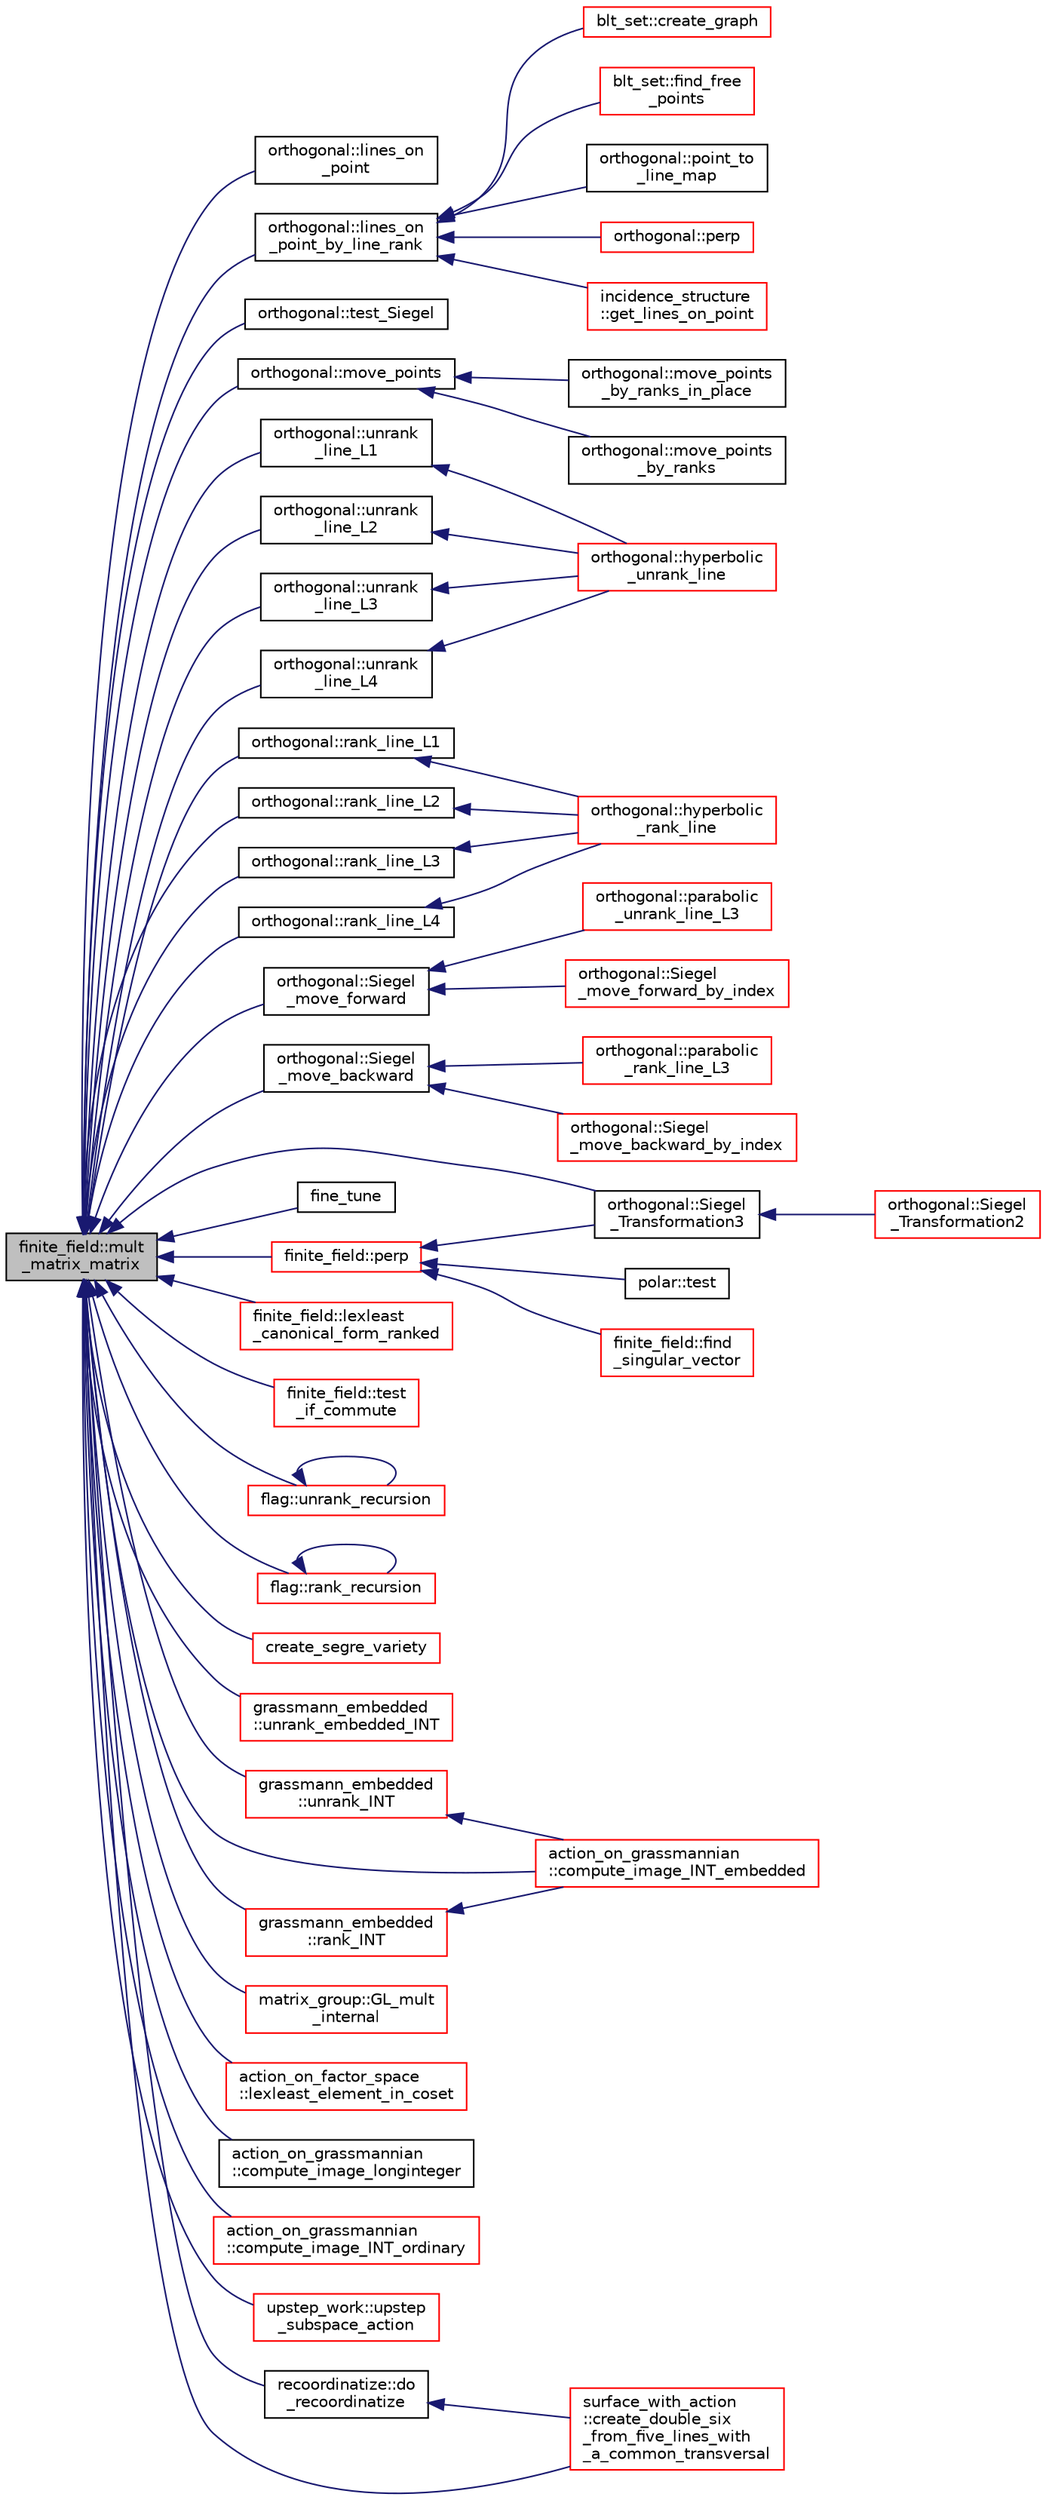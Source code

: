 digraph "finite_field::mult_matrix_matrix"
{
  edge [fontname="Helvetica",fontsize="10",labelfontname="Helvetica",labelfontsize="10"];
  node [fontname="Helvetica",fontsize="10",shape=record];
  rankdir="LR";
  Node11693 [label="finite_field::mult\l_matrix_matrix",height=0.2,width=0.4,color="black", fillcolor="grey75", style="filled", fontcolor="black"];
  Node11693 -> Node11694 [dir="back",color="midnightblue",fontsize="10",style="solid",fontname="Helvetica"];
  Node11694 [label="orthogonal::lines_on\l_point",height=0.2,width=0.4,color="black", fillcolor="white", style="filled",URL="$d7/daa/classorthogonal.html#aa3249c7fddbc156af817fb274e41c914"];
  Node11693 -> Node11695 [dir="back",color="midnightblue",fontsize="10",style="solid",fontname="Helvetica"];
  Node11695 [label="orthogonal::lines_on\l_point_by_line_rank",height=0.2,width=0.4,color="black", fillcolor="white", style="filled",URL="$d7/daa/classorthogonal.html#adc21874b6da3cd3585c704994fb538aa"];
  Node11695 -> Node11696 [dir="back",color="midnightblue",fontsize="10",style="solid",fontname="Helvetica"];
  Node11696 [label="blt_set::create_graph",height=0.2,width=0.4,color="red", fillcolor="white", style="filled",URL="$d1/d3d/classblt__set.html#ae92249ece99ffbc92e93e49cd5d5dccf"];
  Node11695 -> Node11699 [dir="back",color="midnightblue",fontsize="10",style="solid",fontname="Helvetica"];
  Node11699 [label="blt_set::find_free\l_points",height=0.2,width=0.4,color="red", fillcolor="white", style="filled",URL="$d1/d3d/classblt__set.html#a71f82dd3dc4a901ea2a0949d2f1af302"];
  Node11695 -> Node11701 [dir="back",color="midnightblue",fontsize="10",style="solid",fontname="Helvetica"];
  Node11701 [label="orthogonal::point_to\l_line_map",height=0.2,width=0.4,color="black", fillcolor="white", style="filled",URL="$d7/daa/classorthogonal.html#a1eae48671390d1c251303be93b45f9e4"];
  Node11695 -> Node11702 [dir="back",color="midnightblue",fontsize="10",style="solid",fontname="Helvetica"];
  Node11702 [label="orthogonal::perp",height=0.2,width=0.4,color="red", fillcolor="white", style="filled",URL="$d7/daa/classorthogonal.html#ae80e0fa8d1e8caddb9afbb466e3d3189"];
  Node11695 -> Node11733 [dir="back",color="midnightblue",fontsize="10",style="solid",fontname="Helvetica"];
  Node11733 [label="incidence_structure\l::get_lines_on_point",height=0.2,width=0.4,color="red", fillcolor="white", style="filled",URL="$da/d8a/classincidence__structure.html#a09148fd9478525b4a65c8e44833d1861"];
  Node11693 -> Node11778 [dir="back",color="midnightblue",fontsize="10",style="solid",fontname="Helvetica"];
  Node11778 [label="orthogonal::test_Siegel",height=0.2,width=0.4,color="black", fillcolor="white", style="filled",URL="$d7/daa/classorthogonal.html#ad6d248c572d92abe41416065addd4a69"];
  Node11693 -> Node11779 [dir="back",color="midnightblue",fontsize="10",style="solid",fontname="Helvetica"];
  Node11779 [label="orthogonal::move_points",height=0.2,width=0.4,color="black", fillcolor="white", style="filled",URL="$d7/daa/classorthogonal.html#a24bfc815e987e19df641315b98ff8822"];
  Node11779 -> Node11780 [dir="back",color="midnightblue",fontsize="10",style="solid",fontname="Helvetica"];
  Node11780 [label="orthogonal::move_points\l_by_ranks_in_place",height=0.2,width=0.4,color="black", fillcolor="white", style="filled",URL="$d7/daa/classorthogonal.html#a82fac7f7528e41392b5fe89860d4204d"];
  Node11779 -> Node11781 [dir="back",color="midnightblue",fontsize="10",style="solid",fontname="Helvetica"];
  Node11781 [label="orthogonal::move_points\l_by_ranks",height=0.2,width=0.4,color="black", fillcolor="white", style="filled",URL="$d7/daa/classorthogonal.html#a6b1b57c7b6114d7d51c9375fe5014b22"];
  Node11693 -> Node11782 [dir="back",color="midnightblue",fontsize="10",style="solid",fontname="Helvetica"];
  Node11782 [label="orthogonal::unrank\l_line_L1",height=0.2,width=0.4,color="black", fillcolor="white", style="filled",URL="$d7/daa/classorthogonal.html#aca204928ad9c6c2d9e9afe2ea5af6d60"];
  Node11782 -> Node11783 [dir="back",color="midnightblue",fontsize="10",style="solid",fontname="Helvetica"];
  Node11783 [label="orthogonal::hyperbolic\l_unrank_line",height=0.2,width=0.4,color="red", fillcolor="white", style="filled",URL="$d7/daa/classorthogonal.html#a94952194cdcc478feb676e97e2e272f2"];
  Node11693 -> Node12008 [dir="back",color="midnightblue",fontsize="10",style="solid",fontname="Helvetica"];
  Node12008 [label="orthogonal::rank_line_L1",height=0.2,width=0.4,color="black", fillcolor="white", style="filled",URL="$d7/daa/classorthogonal.html#a2d89d504dee5256f035591c1cb64e129"];
  Node12008 -> Node12009 [dir="back",color="midnightblue",fontsize="10",style="solid",fontname="Helvetica"];
  Node12009 [label="orthogonal::hyperbolic\l_rank_line",height=0.2,width=0.4,color="red", fillcolor="white", style="filled",URL="$d7/daa/classorthogonal.html#a2810f9a6851f445b03fdbfe2a888e9f5"];
  Node11693 -> Node12012 [dir="back",color="midnightblue",fontsize="10",style="solid",fontname="Helvetica"];
  Node12012 [label="orthogonal::unrank\l_line_L2",height=0.2,width=0.4,color="black", fillcolor="white", style="filled",URL="$d7/daa/classorthogonal.html#abb7883ab6e8726606f8b82094d1181a5"];
  Node12012 -> Node11783 [dir="back",color="midnightblue",fontsize="10",style="solid",fontname="Helvetica"];
  Node11693 -> Node12013 [dir="back",color="midnightblue",fontsize="10",style="solid",fontname="Helvetica"];
  Node12013 [label="orthogonal::rank_line_L2",height=0.2,width=0.4,color="black", fillcolor="white", style="filled",URL="$d7/daa/classorthogonal.html#abd9adb280933c973c9288e2764f72256"];
  Node12013 -> Node12009 [dir="back",color="midnightblue",fontsize="10",style="solid",fontname="Helvetica"];
  Node11693 -> Node12014 [dir="back",color="midnightblue",fontsize="10",style="solid",fontname="Helvetica"];
  Node12014 [label="orthogonal::unrank\l_line_L3",height=0.2,width=0.4,color="black", fillcolor="white", style="filled",URL="$d7/daa/classorthogonal.html#a3546eded4c93131b31df43de26a08991"];
  Node12014 -> Node11783 [dir="back",color="midnightblue",fontsize="10",style="solid",fontname="Helvetica"];
  Node11693 -> Node12015 [dir="back",color="midnightblue",fontsize="10",style="solid",fontname="Helvetica"];
  Node12015 [label="orthogonal::rank_line_L3",height=0.2,width=0.4,color="black", fillcolor="white", style="filled",URL="$d7/daa/classorthogonal.html#a45ebd133d98a13f8c10e1ff0310874a9"];
  Node12015 -> Node12009 [dir="back",color="midnightblue",fontsize="10",style="solid",fontname="Helvetica"];
  Node11693 -> Node12016 [dir="back",color="midnightblue",fontsize="10",style="solid",fontname="Helvetica"];
  Node12016 [label="orthogonal::unrank\l_line_L4",height=0.2,width=0.4,color="black", fillcolor="white", style="filled",URL="$d7/daa/classorthogonal.html#ab207c36ebccd5b91981d678a56ffd9eb"];
  Node12016 -> Node11783 [dir="back",color="midnightblue",fontsize="10",style="solid",fontname="Helvetica"];
  Node11693 -> Node12017 [dir="back",color="midnightblue",fontsize="10",style="solid",fontname="Helvetica"];
  Node12017 [label="orthogonal::rank_line_L4",height=0.2,width=0.4,color="black", fillcolor="white", style="filled",URL="$d7/daa/classorthogonal.html#a80dc34bc12588a8b6e70cf00cd9558a6"];
  Node12017 -> Node12009 [dir="back",color="midnightblue",fontsize="10",style="solid",fontname="Helvetica"];
  Node11693 -> Node12018 [dir="back",color="midnightblue",fontsize="10",style="solid",fontname="Helvetica"];
  Node12018 [label="orthogonal::Siegel\l_move_forward",height=0.2,width=0.4,color="black", fillcolor="white", style="filled",URL="$d7/daa/classorthogonal.html#a065d0faccc00df42afd671dac644d480"];
  Node12018 -> Node12019 [dir="back",color="midnightblue",fontsize="10",style="solid",fontname="Helvetica"];
  Node12019 [label="orthogonal::parabolic\l_unrank_line_L3",height=0.2,width=0.4,color="red", fillcolor="white", style="filled",URL="$d7/daa/classorthogonal.html#ae1edfba289a03ed4d383514c2b0dc4b7"];
  Node12018 -> Node12022 [dir="back",color="midnightblue",fontsize="10",style="solid",fontname="Helvetica"];
  Node12022 [label="orthogonal::Siegel\l_move_forward_by_index",height=0.2,width=0.4,color="red", fillcolor="white", style="filled",URL="$d7/daa/classorthogonal.html#a606e885cb85b824bcda44154a3cfbfe8"];
  Node11693 -> Node12028 [dir="back",color="midnightblue",fontsize="10",style="solid",fontname="Helvetica"];
  Node12028 [label="orthogonal::Siegel\l_move_backward",height=0.2,width=0.4,color="black", fillcolor="white", style="filled",URL="$d7/daa/classorthogonal.html#a365beaf002d1ffc9a600e73f1983e800"];
  Node12028 -> Node12029 [dir="back",color="midnightblue",fontsize="10",style="solid",fontname="Helvetica"];
  Node12029 [label="orthogonal::parabolic\l_rank_line_L3",height=0.2,width=0.4,color="red", fillcolor="white", style="filled",URL="$d7/daa/classorthogonal.html#afea1a02e2b439b28127cfa2a782da8c9"];
  Node12028 -> Node12032 [dir="back",color="midnightblue",fontsize="10",style="solid",fontname="Helvetica"];
  Node12032 [label="orthogonal::Siegel\l_move_backward_by_index",height=0.2,width=0.4,color="red", fillcolor="white", style="filled",URL="$d7/daa/classorthogonal.html#aa8eaeba82de3ff3b5f50b4ccd22b2631"];
  Node11693 -> Node12038 [dir="back",color="midnightblue",fontsize="10",style="solid",fontname="Helvetica"];
  Node12038 [label="orthogonal::Siegel\l_Transformation3",height=0.2,width=0.4,color="black", fillcolor="white", style="filled",URL="$d7/daa/classorthogonal.html#ac9129abf3f825e8c7d5591d1ba116ac7"];
  Node12038 -> Node12039 [dir="back",color="midnightblue",fontsize="10",style="solid",fontname="Helvetica"];
  Node12039 [label="orthogonal::Siegel\l_Transformation2",height=0.2,width=0.4,color="red", fillcolor="white", style="filled",URL="$d7/daa/classorthogonal.html#aaf1945ebd71495f1b362e5091d4b30ec"];
  Node11693 -> Node12043 [dir="back",color="midnightblue",fontsize="10",style="solid",fontname="Helvetica"];
  Node12043 [label="fine_tune",height=0.2,width=0.4,color="black", fillcolor="white", style="filled",URL="$d3/d72/global_8_c.html#ab1f4f7f57240dfae62fb2126547fa8e6"];
  Node11693 -> Node12044 [dir="back",color="midnightblue",fontsize="10",style="solid",fontname="Helvetica"];
  Node12044 [label="finite_field::perp",height=0.2,width=0.4,color="red", fillcolor="white", style="filled",URL="$df/d5a/classfinite__field.html#a7f4cbb62d037e07893f3c868eea3b818"];
  Node12044 -> Node12038 [dir="back",color="midnightblue",fontsize="10",style="solid",fontname="Helvetica"];
  Node12044 -> Node12045 [dir="back",color="midnightblue",fontsize="10",style="solid",fontname="Helvetica"];
  Node12045 [label="polar::test",height=0.2,width=0.4,color="black", fillcolor="white", style="filled",URL="$da/d1c/classpolar.html#a572e42f92cd6a03dc1b12a1371024958"];
  Node12044 -> Node12046 [dir="back",color="midnightblue",fontsize="10",style="solid",fontname="Helvetica"];
  Node12046 [label="finite_field::find\l_singular_vector",height=0.2,width=0.4,color="red", fillcolor="white", style="filled",URL="$df/d5a/classfinite__field.html#a71d9d2adde5b7dc94ccdd2b38baaca53"];
  Node11693 -> Node12069 [dir="back",color="midnightblue",fontsize="10",style="solid",fontname="Helvetica"];
  Node12069 [label="finite_field::lexleast\l_canonical_form_ranked",height=0.2,width=0.4,color="red", fillcolor="white", style="filled",URL="$df/d5a/classfinite__field.html#ab8e13483ea5f9f7350c6aa799a169901"];
  Node11693 -> Node12071 [dir="back",color="midnightblue",fontsize="10",style="solid",fontname="Helvetica"];
  Node12071 [label="finite_field::test\l_if_commute",height=0.2,width=0.4,color="red", fillcolor="white", style="filled",URL="$df/d5a/classfinite__field.html#a326f80dfab77a34f4843ea6a68fc36b4"];
  Node11693 -> Node12075 [dir="back",color="midnightblue",fontsize="10",style="solid",fontname="Helvetica"];
  Node12075 [label="flag::unrank_recursion",height=0.2,width=0.4,color="red", fillcolor="white", style="filled",URL="$d8/d06/classflag.html#aeb9e54aed9eca1fb951afe6c6c2200d8"];
  Node12075 -> Node12075 [dir="back",color="midnightblue",fontsize="10",style="solid",fontname="Helvetica"];
  Node11693 -> Node12078 [dir="back",color="midnightblue",fontsize="10",style="solid",fontname="Helvetica"];
  Node12078 [label="flag::rank_recursion",height=0.2,width=0.4,color="red", fillcolor="white", style="filled",URL="$d8/d06/classflag.html#af799f2e8ddaaa51080651f9fc8d46fb3"];
  Node12078 -> Node12078 [dir="back",color="midnightblue",fontsize="10",style="solid",fontname="Helvetica"];
  Node11693 -> Node12080 [dir="back",color="midnightblue",fontsize="10",style="solid",fontname="Helvetica"];
  Node12080 [label="create_segre_variety",height=0.2,width=0.4,color="red", fillcolor="white", style="filled",URL="$d4/d67/geometry_8h.html#a8d611ac4f8c2493ac23b52a9d7fe7a82"];
  Node11693 -> Node12081 [dir="back",color="midnightblue",fontsize="10",style="solid",fontname="Helvetica"];
  Node12081 [label="grassmann_embedded\l::unrank_embedded_INT",height=0.2,width=0.4,color="red", fillcolor="white", style="filled",URL="$d4/dda/classgrassmann__embedded.html#a373f89c0c8e95d6126c59cf62dc935c0"];
  Node11693 -> Node12084 [dir="back",color="midnightblue",fontsize="10",style="solid",fontname="Helvetica"];
  Node12084 [label="grassmann_embedded\l::unrank_INT",height=0.2,width=0.4,color="red", fillcolor="white", style="filled",URL="$d4/dda/classgrassmann__embedded.html#a5e9b8701fd62efb2d4e3ad9174a3c0b4"];
  Node12084 -> Node12086 [dir="back",color="midnightblue",fontsize="10",style="solid",fontname="Helvetica"];
  Node12086 [label="action_on_grassmannian\l::compute_image_INT_embedded",height=0.2,width=0.4,color="red", fillcolor="white", style="filled",URL="$d9/ddf/classaction__on__grassmannian.html#a908326fb7f7f50abca9d91de288af660"];
  Node11693 -> Node12089 [dir="back",color="midnightblue",fontsize="10",style="solid",fontname="Helvetica"];
  Node12089 [label="grassmann_embedded\l::rank_INT",height=0.2,width=0.4,color="red", fillcolor="white", style="filled",URL="$d4/dda/classgrassmann__embedded.html#a6f7074d4d7351b21a0142a9c5071ed5e"];
  Node12089 -> Node12086 [dir="back",color="midnightblue",fontsize="10",style="solid",fontname="Helvetica"];
  Node11693 -> Node12091 [dir="back",color="midnightblue",fontsize="10",style="solid",fontname="Helvetica"];
  Node12091 [label="matrix_group::GL_mult\l_internal",height=0.2,width=0.4,color="red", fillcolor="white", style="filled",URL="$d3/ded/classmatrix__group.html#aca1dcb8fefe348ee70e17c9286058658"];
  Node11693 -> Node12118 [dir="back",color="midnightblue",fontsize="10",style="solid",fontname="Helvetica"];
  Node12118 [label="action_on_factor_space\l::lexleast_element_in_coset",height=0.2,width=0.4,color="red", fillcolor="white", style="filled",URL="$d5/d25/classaction__on__factor__space.html#a33e754f3a9ccf760c12a3d3f40d66140"];
  Node11693 -> Node12132 [dir="back",color="midnightblue",fontsize="10",style="solid",fontname="Helvetica"];
  Node12132 [label="action_on_grassmannian\l::compute_image_longinteger",height=0.2,width=0.4,color="black", fillcolor="white", style="filled",URL="$d9/ddf/classaction__on__grassmannian.html#ae0e0b51cf789ec134e6e4079f6fd491a"];
  Node11693 -> Node12133 [dir="back",color="midnightblue",fontsize="10",style="solid",fontname="Helvetica"];
  Node12133 [label="action_on_grassmannian\l::compute_image_INT_ordinary",height=0.2,width=0.4,color="red", fillcolor="white", style="filled",URL="$d9/ddf/classaction__on__grassmannian.html#a0699e1d9ac13d0d97c5d1187846e5840"];
  Node11693 -> Node12086 [dir="back",color="midnightblue",fontsize="10",style="solid",fontname="Helvetica"];
  Node11693 -> Node12134 [dir="back",color="midnightblue",fontsize="10",style="solid",fontname="Helvetica"];
  Node12134 [label="upstep_work::upstep\l_subspace_action",height=0.2,width=0.4,color="red", fillcolor="white", style="filled",URL="$d2/dd6/classupstep__work.html#afd45c862c93f460a2e523f074d024529"];
  Node11693 -> Node12135 [dir="back",color="midnightblue",fontsize="10",style="solid",fontname="Helvetica"];
  Node12135 [label="recoordinatize::do\l_recoordinatize",height=0.2,width=0.4,color="black", fillcolor="white", style="filled",URL="$d3/d3c/classrecoordinatize.html#ae667d36625d30c780af10da96e26ab04"];
  Node12135 -> Node12136 [dir="back",color="midnightblue",fontsize="10",style="solid",fontname="Helvetica"];
  Node12136 [label="surface_with_action\l::create_double_six\l_from_five_lines_with\l_a_common_transversal",height=0.2,width=0.4,color="red", fillcolor="white", style="filled",URL="$d8/df9/classsurface__with__action.html#a870db90931112560e814493c70f768ab"];
  Node11693 -> Node12136 [dir="back",color="midnightblue",fontsize="10",style="solid",fontname="Helvetica"];
}
